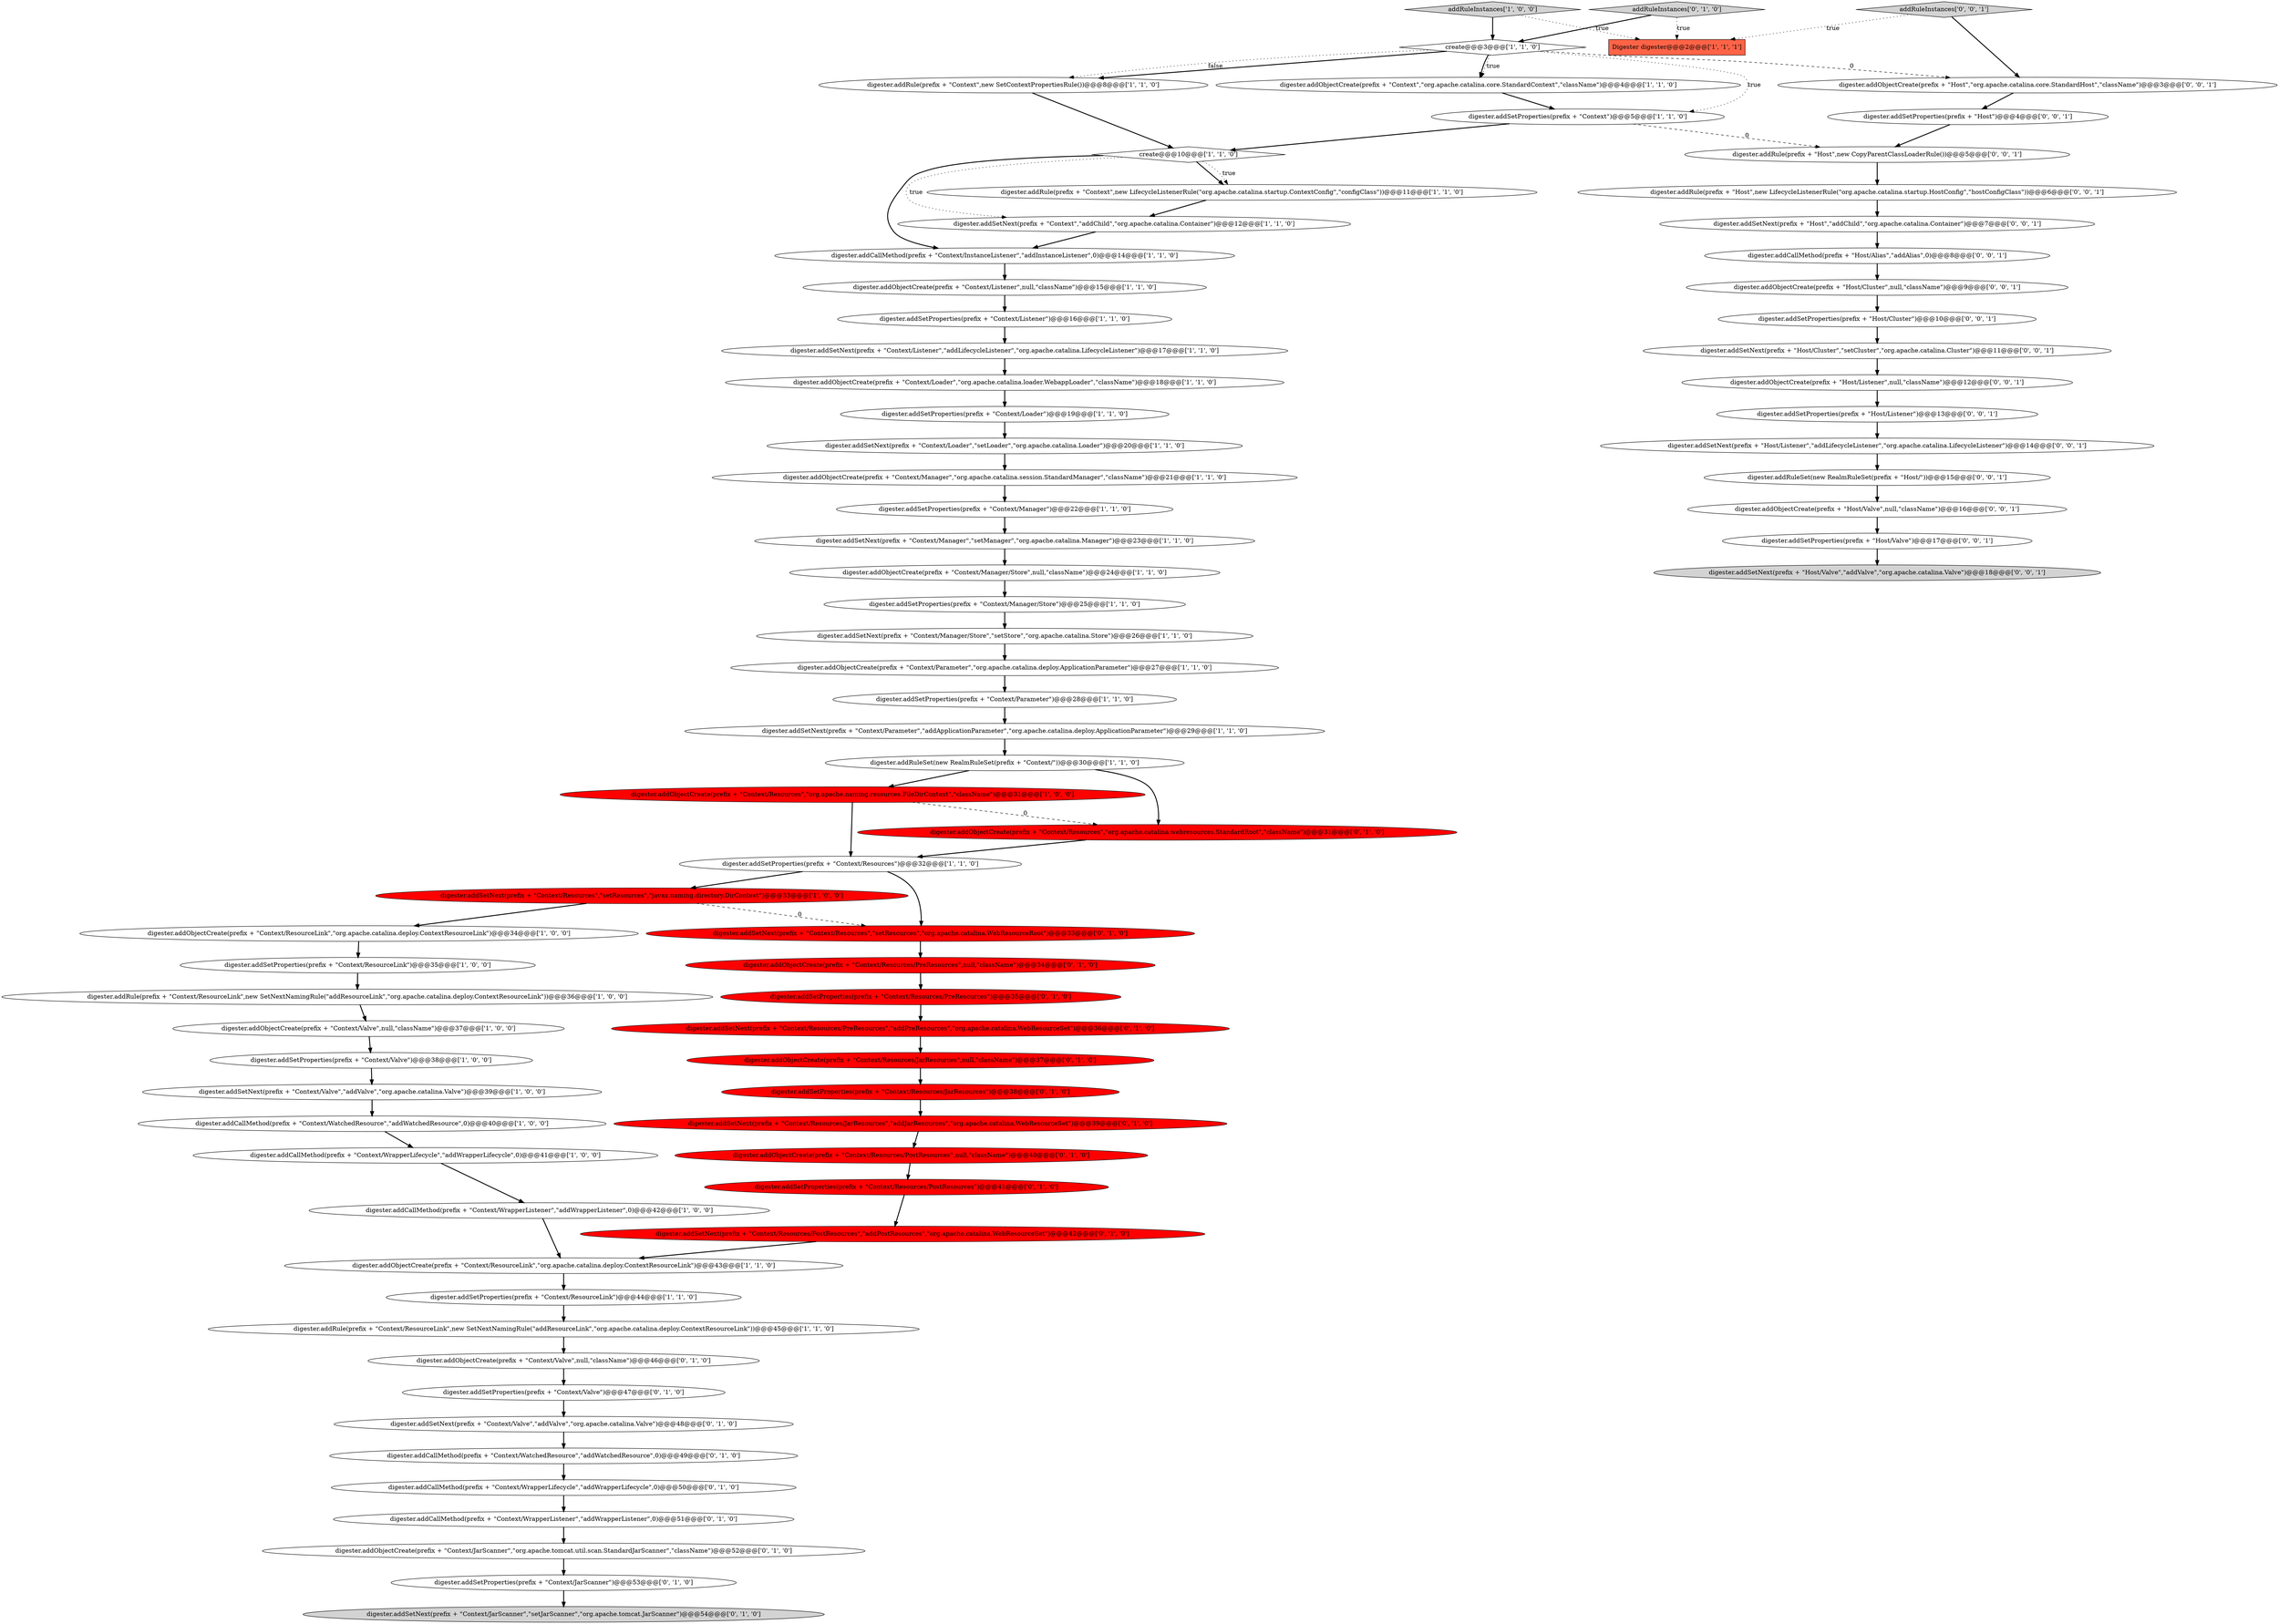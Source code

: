 digraph {
50 [style = filled, label = "digester.addSetNext(prefix + \"Context/Valve\",\"addValve\",\"org.apache.catalina.Valve\")@@@48@@@['0', '1', '0']", fillcolor = white, shape = ellipse image = "AAA0AAABBB2BBB"];
63 [style = filled, label = "digester.addObjectCreate(prefix + \"Host/Listener\",null,\"className\")@@@12@@@['0', '0', '1']", fillcolor = white, shape = ellipse image = "AAA0AAABBB3BBB"];
10 [style = filled, label = "digester.addSetProperties(prefix + \"Context/ResourceLink\")@@@44@@@['1', '1', '0']", fillcolor = white, shape = ellipse image = "AAA0AAABBB1BBB"];
44 [style = filled, label = "digester.addObjectCreate(prefix + \"Context/JarScanner\",\"org.apache.tomcat.util.scan.StandardJarScanner\",\"className\")@@@52@@@['0', '1', '0']", fillcolor = white, shape = ellipse image = "AAA0AAABBB2BBB"];
37 [style = filled, label = "create@@@3@@@['1', '1', '0']", fillcolor = white, shape = diamond image = "AAA0AAABBB1BBB"];
71 [style = filled, label = "digester.addSetNext(prefix + \"Host/Valve\",\"addValve\",\"org.apache.catalina.Valve\")@@@18@@@['0', '0', '1']", fillcolor = lightgray, shape = ellipse image = "AAA0AAABBB3BBB"];
26 [style = filled, label = "digester.addRule(prefix + \"Context/ResourceLink\",new SetNextNamingRule(\"addResourceLink\",\"org.apache.catalina.deploy.ContextResourceLink\"))@@@45@@@['1', '1', '0']", fillcolor = white, shape = ellipse image = "AAA0AAABBB1BBB"];
43 [style = filled, label = "digester.addObjectCreate(prefix + \"Context/Resources/JarResources\",null,\"className\")@@@37@@@['0', '1', '0']", fillcolor = red, shape = ellipse image = "AAA1AAABBB2BBB"];
47 [style = filled, label = "digester.addSetNext(prefix + \"Context/JarScanner\",\"setJarScanner\",\"org.apache.tomcat.JarScanner\")@@@54@@@['0', '1', '0']", fillcolor = lightgray, shape = ellipse image = "AAA0AAABBB2BBB"];
20 [style = filled, label = "addRuleInstances['1', '0', '0']", fillcolor = lightgray, shape = diamond image = "AAA0AAABBB1BBB"];
66 [style = filled, label = "digester.addRule(prefix + \"Host\",new CopyParentClassLoaderRule())@@@5@@@['0', '0', '1']", fillcolor = white, shape = ellipse image = "AAA0AAABBB3BBB"];
38 [style = filled, label = "digester.addObjectCreate(prefix + \"Context/Parameter\",\"org.apache.catalina.deploy.ApplicationParameter\")@@@27@@@['1', '1', '0']", fillcolor = white, shape = ellipse image = "AAA0AAABBB1BBB"];
60 [style = filled, label = "digester.addObjectCreate(prefix + \"Context/Valve\",null,\"className\")@@@46@@@['0', '1', '0']", fillcolor = white, shape = ellipse image = "AAA0AAABBB2BBB"];
24 [style = filled, label = "digester.addSetProperties(prefix + \"Context/Valve\")@@@38@@@['1', '0', '0']", fillcolor = white, shape = ellipse image = "AAA0AAABBB1BBB"];
22 [style = filled, label = "digester.addObjectCreate(prefix + \"Context/Valve\",null,\"className\")@@@37@@@['1', '0', '0']", fillcolor = white, shape = ellipse image = "AAA0AAABBB1BBB"];
62 [style = filled, label = "digester.addSetNext(prefix + \"Host/Cluster\",\"setCluster\",\"org.apache.catalina.Cluster\")@@@11@@@['0', '0', '1']", fillcolor = white, shape = ellipse image = "AAA0AAABBB3BBB"];
78 [style = filled, label = "digester.addSetNext(prefix + \"Host/Listener\",\"addLifecycleListener\",\"org.apache.catalina.LifecycleListener\")@@@14@@@['0', '0', '1']", fillcolor = white, shape = ellipse image = "AAA0AAABBB3BBB"];
65 [style = filled, label = "digester.addRule(prefix + \"Host\",new LifecycleListenerRule(\"org.apache.catalina.startup.HostConfig\",\"hostConfigClass\"))@@@6@@@['0', '0', '1']", fillcolor = white, shape = ellipse image = "AAA0AAABBB3BBB"];
72 [style = filled, label = "digester.addSetProperties(prefix + \"Host/Cluster\")@@@10@@@['0', '0', '1']", fillcolor = white, shape = ellipse image = "AAA0AAABBB3BBB"];
14 [style = filled, label = "digester.addCallMethod(prefix + \"Context/InstanceListener\",\"addInstanceListener\",0)@@@14@@@['1', '1', '0']", fillcolor = white, shape = ellipse image = "AAA0AAABBB1BBB"];
76 [style = filled, label = "digester.addObjectCreate(prefix + \"Host/Cluster\",null,\"className\")@@@9@@@['0', '0', '1']", fillcolor = white, shape = ellipse image = "AAA0AAABBB3BBB"];
69 [style = filled, label = "digester.addObjectCreate(prefix + \"Host/Valve\",null,\"className\")@@@16@@@['0', '0', '1']", fillcolor = white, shape = ellipse image = "AAA0AAABBB3BBB"];
4 [style = filled, label = "create@@@10@@@['1', '1', '0']", fillcolor = white, shape = diamond image = "AAA0AAABBB1BBB"];
70 [style = filled, label = "digester.addSetProperties(prefix + \"Host\")@@@4@@@['0', '0', '1']", fillcolor = white, shape = ellipse image = "AAA0AAABBB3BBB"];
49 [style = filled, label = "digester.addSetNext(prefix + \"Context/Resources/PostResources\",\"addPostResources\",\"org.apache.catalina.WebResourceSet\")@@@42@@@['0', '1', '0']", fillcolor = red, shape = ellipse image = "AAA1AAABBB2BBB"];
52 [style = filled, label = "digester.addObjectCreate(prefix + \"Context/Resources/PostResources\",null,\"className\")@@@40@@@['0', '1', '0']", fillcolor = red, shape = ellipse image = "AAA1AAABBB2BBB"];
67 [style = filled, label = "digester.addSetNext(prefix + \"Host\",\"addChild\",\"org.apache.catalina.Container\")@@@7@@@['0', '0', '1']", fillcolor = white, shape = ellipse image = "AAA0AAABBB3BBB"];
73 [style = filled, label = "addRuleInstances['0', '0', '1']", fillcolor = lightgray, shape = diamond image = "AAA0AAABBB3BBB"];
42 [style = filled, label = "addRuleInstances['0', '1', '0']", fillcolor = lightgray, shape = diamond image = "AAA0AAABBB2BBB"];
35 [style = filled, label = "digester.addSetNext(prefix + \"Context/Manager\",\"setManager\",\"org.apache.catalina.Manager\")@@@23@@@['1', '1', '0']", fillcolor = white, shape = ellipse image = "AAA0AAABBB1BBB"];
53 [style = filled, label = "digester.addSetNext(prefix + \"Context/Resources\",\"setResources\",\"org.apache.catalina.WebResourceRoot\")@@@33@@@['0', '1', '0']", fillcolor = red, shape = ellipse image = "AAA1AAABBB2BBB"];
58 [style = filled, label = "digester.addCallMethod(prefix + \"Context/WrapperListener\",\"addWrapperListener\",0)@@@51@@@['0', '1', '0']", fillcolor = white, shape = ellipse image = "AAA0AAABBB2BBB"];
19 [style = filled, label = "digester.addSetNext(prefix + \"Context/Parameter\",\"addApplicationParameter\",\"org.apache.catalina.deploy.ApplicationParameter\")@@@29@@@['1', '1', '0']", fillcolor = white, shape = ellipse image = "AAA0AAABBB1BBB"];
2 [style = filled, label = "digester.addObjectCreate(prefix + \"Context/Manager/Store\",null,\"className\")@@@24@@@['1', '1', '0']", fillcolor = white, shape = ellipse image = "AAA0AAABBB1BBB"];
39 [style = filled, label = "digester.addObjectCreate(prefix + \"Context/Resources\",\"org.apache.naming.resources.FileDirContext\",\"className\")@@@31@@@['1', '0', '0']", fillcolor = red, shape = ellipse image = "AAA1AAABBB1BBB"];
59 [style = filled, label = "digester.addCallMethod(prefix + \"Context/WrapperLifecycle\",\"addWrapperLifecycle\",0)@@@50@@@['0', '1', '0']", fillcolor = white, shape = ellipse image = "AAA0AAABBB2BBB"];
51 [style = filled, label = "digester.addSetNext(prefix + \"Context/Resources/JarResources\",\"addJarResources\",\"org.apache.catalina.WebResourceSet\")@@@39@@@['0', '1', '0']", fillcolor = red, shape = ellipse image = "AAA1AAABBB2BBB"];
3 [style = filled, label = "digester.addSetNext(prefix + \"Context\",\"addChild\",\"org.apache.catalina.Container\")@@@12@@@['1', '1', '0']", fillcolor = white, shape = ellipse image = "AAA0AAABBB1BBB"];
31 [style = filled, label = "digester.addSetProperties(prefix + \"Context/Listener\")@@@16@@@['1', '1', '0']", fillcolor = white, shape = ellipse image = "AAA0AAABBB1BBB"];
36 [style = filled, label = "digester.addObjectCreate(prefix + \"Context/ResourceLink\",\"org.apache.catalina.deploy.ContextResourceLink\")@@@43@@@['1', '1', '0']", fillcolor = white, shape = ellipse image = "AAA0AAABBB1BBB"];
29 [style = filled, label = "digester.addSetProperties(prefix + \"Context/ResourceLink\")@@@35@@@['1', '0', '0']", fillcolor = white, shape = ellipse image = "AAA0AAABBB1BBB"];
34 [style = filled, label = "digester.addSetNext(prefix + \"Context/Listener\",\"addLifecycleListener\",\"org.apache.catalina.LifecycleListener\")@@@17@@@['1', '1', '0']", fillcolor = white, shape = ellipse image = "AAA0AAABBB1BBB"];
41 [style = filled, label = "digester.addObjectCreate(prefix + \"Context/Resources/PreResources\",null,\"className\")@@@34@@@['0', '1', '0']", fillcolor = red, shape = ellipse image = "AAA1AAABBB2BBB"];
55 [style = filled, label = "digester.addSetProperties(prefix + \"Context/Resources/PostResources\")@@@41@@@['0', '1', '0']", fillcolor = red, shape = ellipse image = "AAA1AAABBB2BBB"];
18 [style = filled, label = "digester.addCallMethod(prefix + \"Context/WrapperListener\",\"addWrapperListener\",0)@@@42@@@['1', '0', '0']", fillcolor = white, shape = ellipse image = "AAA0AAABBB1BBB"];
32 [style = filled, label = "digester.addSetNext(prefix + \"Context/Resources\",\"setResources\",\"javax.naming.directory.DirContext\")@@@33@@@['1', '0', '0']", fillcolor = red, shape = ellipse image = "AAA1AAABBB1BBB"];
61 [style = filled, label = "digester.addSetProperties(prefix + \"Context/JarScanner\")@@@53@@@['0', '1', '0']", fillcolor = white, shape = ellipse image = "AAA0AAABBB2BBB"];
25 [style = filled, label = "digester.addSetNext(prefix + \"Context/Loader\",\"setLoader\",\"org.apache.catalina.Loader\")@@@20@@@['1', '1', '0']", fillcolor = white, shape = ellipse image = "AAA0AAABBB1BBB"];
30 [style = filled, label = "digester.addRuleSet(new RealmRuleSet(prefix + \"Context/\"))@@@30@@@['1', '1', '0']", fillcolor = white, shape = ellipse image = "AAA0AAABBB1BBB"];
0 [style = filled, label = "digester.addSetProperties(prefix + \"Context/Manager\")@@@22@@@['1', '1', '0']", fillcolor = white, shape = ellipse image = "AAA0AAABBB1BBB"];
7 [style = filled, label = "digester.addSetProperties(prefix + \"Context/Parameter\")@@@28@@@['1', '1', '0']", fillcolor = white, shape = ellipse image = "AAA0AAABBB1BBB"];
21 [style = filled, label = "digester.addSetProperties(prefix + \"Context/Loader\")@@@19@@@['1', '1', '0']", fillcolor = white, shape = ellipse image = "AAA0AAABBB1BBB"];
9 [style = filled, label = "digester.addSetNext(prefix + \"Context/Manager/Store\",\"setStore\",\"org.apache.catalina.Store\")@@@26@@@['1', '1', '0']", fillcolor = white, shape = ellipse image = "AAA0AAABBB1BBB"];
11 [style = filled, label = "digester.addSetProperties(prefix + \"Context/Manager/Store\")@@@25@@@['1', '1', '0']", fillcolor = white, shape = ellipse image = "AAA0AAABBB1BBB"];
23 [style = filled, label = "digester.addObjectCreate(prefix + \"Context/Listener\",null,\"className\")@@@15@@@['1', '1', '0']", fillcolor = white, shape = ellipse image = "AAA0AAABBB1BBB"];
33 [style = filled, label = "digester.addSetProperties(prefix + \"Context\")@@@5@@@['1', '1', '0']", fillcolor = white, shape = ellipse image = "AAA0AAABBB1BBB"];
16 [style = filled, label = "digester.addRule(prefix + \"Context\",new LifecycleListenerRule(\"org.apache.catalina.startup.ContextConfig\",\"configClass\"))@@@11@@@['1', '1', '0']", fillcolor = white, shape = ellipse image = "AAA0AAABBB1BBB"];
40 [style = filled, label = "digester.addSetProperties(prefix + \"Context/Resources\")@@@32@@@['1', '1', '0']", fillcolor = white, shape = ellipse image = "AAA0AAABBB1BBB"];
48 [style = filled, label = "digester.addSetProperties(prefix + \"Context/Resources/JarResources\")@@@38@@@['0', '1', '0']", fillcolor = red, shape = ellipse image = "AAA1AAABBB2BBB"];
54 [style = filled, label = "digester.addSetNext(prefix + \"Context/Resources/PreResources\",\"addPreResources\",\"org.apache.catalina.WebResourceSet\")@@@36@@@['0', '1', '0']", fillcolor = red, shape = ellipse image = "AAA1AAABBB2BBB"];
57 [style = filled, label = "digester.addSetProperties(prefix + \"Context/Resources/PreResources\")@@@35@@@['0', '1', '0']", fillcolor = red, shape = ellipse image = "AAA1AAABBB2BBB"];
15 [style = filled, label = "digester.addObjectCreate(prefix + \"Context\",\"org.apache.catalina.core.StandardContext\",\"className\")@@@4@@@['1', '1', '0']", fillcolor = white, shape = ellipse image = "AAA0AAABBB1BBB"];
8 [style = filled, label = "Digester digester@@@2@@@['1', '1', '1']", fillcolor = tomato, shape = box image = "AAA0AAABBB1BBB"];
5 [style = filled, label = "digester.addObjectCreate(prefix + \"Context/ResourceLink\",\"org.apache.catalina.deploy.ContextResourceLink\")@@@34@@@['1', '0', '0']", fillcolor = white, shape = ellipse image = "AAA0AAABBB1BBB"];
13 [style = filled, label = "digester.addCallMethod(prefix + \"Context/WatchedResource\",\"addWatchedResource\",0)@@@40@@@['1', '0', '0']", fillcolor = white, shape = ellipse image = "AAA0AAABBB1BBB"];
6 [style = filled, label = "digester.addSetNext(prefix + \"Context/Valve\",\"addValve\",\"org.apache.catalina.Valve\")@@@39@@@['1', '0', '0']", fillcolor = white, shape = ellipse image = "AAA0AAABBB1BBB"];
56 [style = filled, label = "digester.addObjectCreate(prefix + \"Context/Resources\",\"org.apache.catalina.webresources.StandardRoot\",\"className\")@@@31@@@['0', '1', '0']", fillcolor = red, shape = ellipse image = "AAA1AAABBB2BBB"];
64 [style = filled, label = "digester.addCallMethod(prefix + \"Host/Alias\",\"addAlias\",0)@@@8@@@['0', '0', '1']", fillcolor = white, shape = ellipse image = "AAA0AAABBB3BBB"];
46 [style = filled, label = "digester.addSetProperties(prefix + \"Context/Valve\")@@@47@@@['0', '1', '0']", fillcolor = white, shape = ellipse image = "AAA0AAABBB2BBB"];
45 [style = filled, label = "digester.addCallMethod(prefix + \"Context/WatchedResource\",\"addWatchedResource\",0)@@@49@@@['0', '1', '0']", fillcolor = white, shape = ellipse image = "AAA0AAABBB2BBB"];
75 [style = filled, label = "digester.addRuleSet(new RealmRuleSet(prefix + \"Host/\"))@@@15@@@['0', '0', '1']", fillcolor = white, shape = ellipse image = "AAA0AAABBB3BBB"];
1 [style = filled, label = "digester.addObjectCreate(prefix + \"Context/Manager\",\"org.apache.catalina.session.StandardManager\",\"className\")@@@21@@@['1', '1', '0']", fillcolor = white, shape = ellipse image = "AAA0AAABBB1BBB"];
74 [style = filled, label = "digester.addObjectCreate(prefix + \"Host\",\"org.apache.catalina.core.StandardHost\",\"className\")@@@3@@@['0', '0', '1']", fillcolor = white, shape = ellipse image = "AAA0AAABBB3BBB"];
77 [style = filled, label = "digester.addSetProperties(prefix + \"Host/Listener\")@@@13@@@['0', '0', '1']", fillcolor = white, shape = ellipse image = "AAA0AAABBB3BBB"];
12 [style = filled, label = "digester.addRule(prefix + \"Context/ResourceLink\",new SetNextNamingRule(\"addResourceLink\",\"org.apache.catalina.deploy.ContextResourceLink\"))@@@36@@@['1', '0', '0']", fillcolor = white, shape = ellipse image = "AAA0AAABBB1BBB"];
17 [style = filled, label = "digester.addCallMethod(prefix + \"Context/WrapperLifecycle\",\"addWrapperLifecycle\",0)@@@41@@@['1', '0', '0']", fillcolor = white, shape = ellipse image = "AAA0AAABBB1BBB"];
28 [style = filled, label = "digester.addObjectCreate(prefix + \"Context/Loader\",\"org.apache.catalina.loader.WebappLoader\",\"className\")@@@18@@@['1', '1', '0']", fillcolor = white, shape = ellipse image = "AAA0AAABBB1BBB"];
68 [style = filled, label = "digester.addSetProperties(prefix + \"Host/Valve\")@@@17@@@['0', '0', '1']", fillcolor = white, shape = ellipse image = "AAA0AAABBB3BBB"];
27 [style = filled, label = "digester.addRule(prefix + \"Context\",new SetContextPropertiesRule())@@@8@@@['1', '1', '0']", fillcolor = white, shape = ellipse image = "AAA0AAABBB1BBB"];
25->1 [style = bold, label=""];
70->66 [style = bold, label=""];
65->67 [style = bold, label=""];
37->27 [style = bold, label=""];
55->49 [style = bold, label=""];
73->74 [style = bold, label=""];
37->15 [style = bold, label=""];
52->55 [style = bold, label=""];
59->58 [style = bold, label=""];
69->68 [style = bold, label=""];
11->9 [style = bold, label=""];
13->17 [style = bold, label=""];
26->60 [style = bold, label=""];
48->51 [style = bold, label=""];
28->21 [style = bold, label=""];
38->7 [style = bold, label=""];
78->75 [style = bold, label=""];
74->70 [style = bold, label=""];
53->41 [style = bold, label=""];
50->45 [style = bold, label=""];
20->37 [style = bold, label=""];
73->8 [style = dotted, label="true"];
46->50 [style = bold, label=""];
9->38 [style = bold, label=""];
12->22 [style = bold, label=""];
49->36 [style = bold, label=""];
4->16 [style = bold, label=""];
57->54 [style = bold, label=""];
16->3 [style = bold, label=""];
5->29 [style = bold, label=""];
67->64 [style = bold, label=""];
64->76 [style = bold, label=""];
45->59 [style = bold, label=""];
10->26 [style = bold, label=""];
75->69 [style = bold, label=""];
1->0 [style = bold, label=""];
21->25 [style = bold, label=""];
77->78 [style = bold, label=""];
63->77 [style = bold, label=""];
56->40 [style = bold, label=""];
15->33 [style = bold, label=""];
23->31 [style = bold, label=""];
44->61 [style = bold, label=""];
66->65 [style = bold, label=""];
4->14 [style = bold, label=""];
42->37 [style = bold, label=""];
40->53 [style = bold, label=""];
54->43 [style = bold, label=""];
37->27 [style = dotted, label="false"];
33->4 [style = bold, label=""];
35->2 [style = bold, label=""];
32->53 [style = dashed, label="0"];
51->52 [style = bold, label=""];
37->15 [style = dotted, label="true"];
31->34 [style = bold, label=""];
37->74 [style = dashed, label="0"];
34->28 [style = bold, label=""];
4->3 [style = dotted, label="true"];
14->23 [style = bold, label=""];
39->40 [style = bold, label=""];
6->13 [style = bold, label=""];
40->32 [style = bold, label=""];
7->19 [style = bold, label=""];
2->11 [style = bold, label=""];
36->10 [style = bold, label=""];
32->5 [style = bold, label=""];
72->62 [style = bold, label=""];
37->33 [style = dotted, label="true"];
39->56 [style = dashed, label="0"];
42->8 [style = dotted, label="true"];
20->8 [style = dotted, label="true"];
3->14 [style = bold, label=""];
43->48 [style = bold, label=""];
62->63 [style = bold, label=""];
18->36 [style = bold, label=""];
33->66 [style = dashed, label="0"];
41->57 [style = bold, label=""];
60->46 [style = bold, label=""];
58->44 [style = bold, label=""];
27->4 [style = bold, label=""];
76->72 [style = bold, label=""];
29->12 [style = bold, label=""];
61->47 [style = bold, label=""];
68->71 [style = bold, label=""];
30->56 [style = bold, label=""];
0->35 [style = bold, label=""];
30->39 [style = bold, label=""];
4->16 [style = dotted, label="true"];
22->24 [style = bold, label=""];
24->6 [style = bold, label=""];
17->18 [style = bold, label=""];
19->30 [style = bold, label=""];
}
